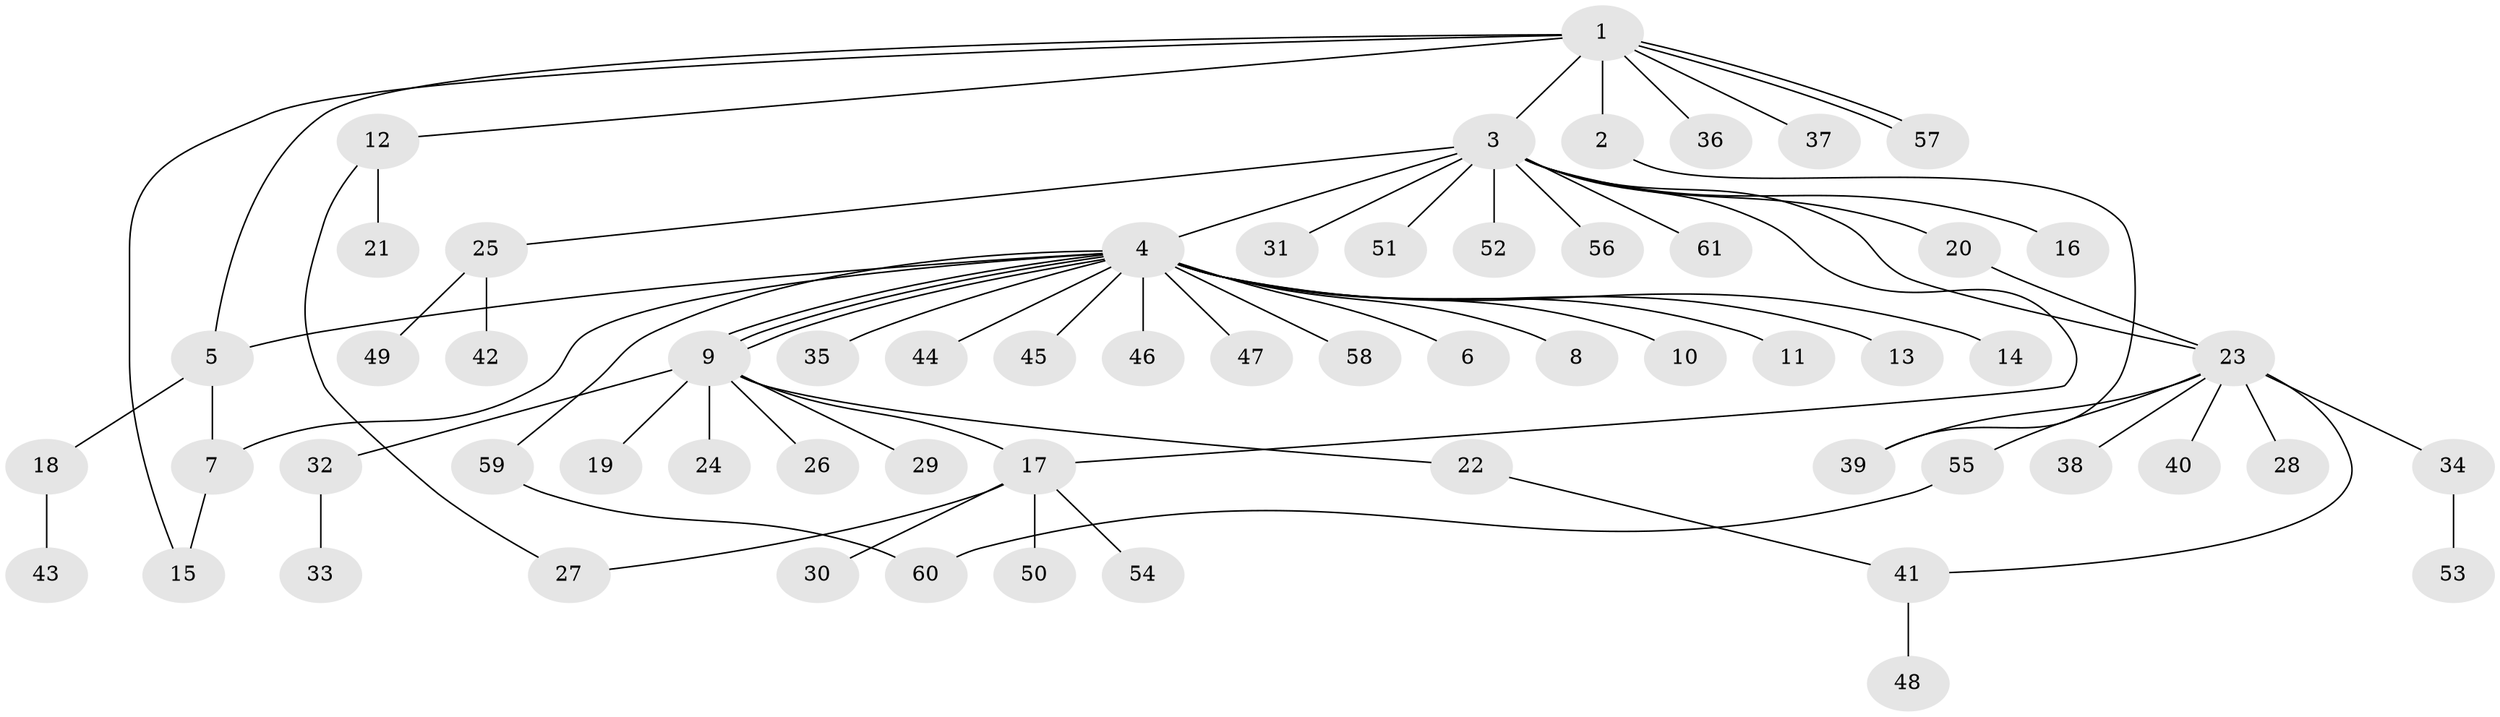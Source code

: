 // Generated by graph-tools (version 1.1) at 2025/11/02/27/25 16:11:15]
// undirected, 61 vertices, 72 edges
graph export_dot {
graph [start="1"]
  node [color=gray90,style=filled];
  1;
  2;
  3;
  4;
  5;
  6;
  7;
  8;
  9;
  10;
  11;
  12;
  13;
  14;
  15;
  16;
  17;
  18;
  19;
  20;
  21;
  22;
  23;
  24;
  25;
  26;
  27;
  28;
  29;
  30;
  31;
  32;
  33;
  34;
  35;
  36;
  37;
  38;
  39;
  40;
  41;
  42;
  43;
  44;
  45;
  46;
  47;
  48;
  49;
  50;
  51;
  52;
  53;
  54;
  55;
  56;
  57;
  58;
  59;
  60;
  61;
  1 -- 2;
  1 -- 3;
  1 -- 5;
  1 -- 12;
  1 -- 15;
  1 -- 36;
  1 -- 37;
  1 -- 57;
  1 -- 57;
  2 -- 39;
  3 -- 4;
  3 -- 16;
  3 -- 17;
  3 -- 20;
  3 -- 23;
  3 -- 25;
  3 -- 31;
  3 -- 51;
  3 -- 52;
  3 -- 56;
  3 -- 61;
  4 -- 5;
  4 -- 6;
  4 -- 7;
  4 -- 8;
  4 -- 9;
  4 -- 9;
  4 -- 9;
  4 -- 10;
  4 -- 11;
  4 -- 13;
  4 -- 14;
  4 -- 35;
  4 -- 44;
  4 -- 45;
  4 -- 46;
  4 -- 47;
  4 -- 58;
  4 -- 59;
  5 -- 7;
  5 -- 18;
  7 -- 15;
  9 -- 17;
  9 -- 19;
  9 -- 22;
  9 -- 24;
  9 -- 26;
  9 -- 29;
  9 -- 32;
  12 -- 21;
  12 -- 27;
  17 -- 27;
  17 -- 30;
  17 -- 50;
  17 -- 54;
  18 -- 43;
  20 -- 23;
  22 -- 41;
  23 -- 28;
  23 -- 34;
  23 -- 38;
  23 -- 39;
  23 -- 40;
  23 -- 41;
  23 -- 55;
  25 -- 42;
  25 -- 49;
  32 -- 33;
  34 -- 53;
  41 -- 48;
  55 -- 60;
  59 -- 60;
}
